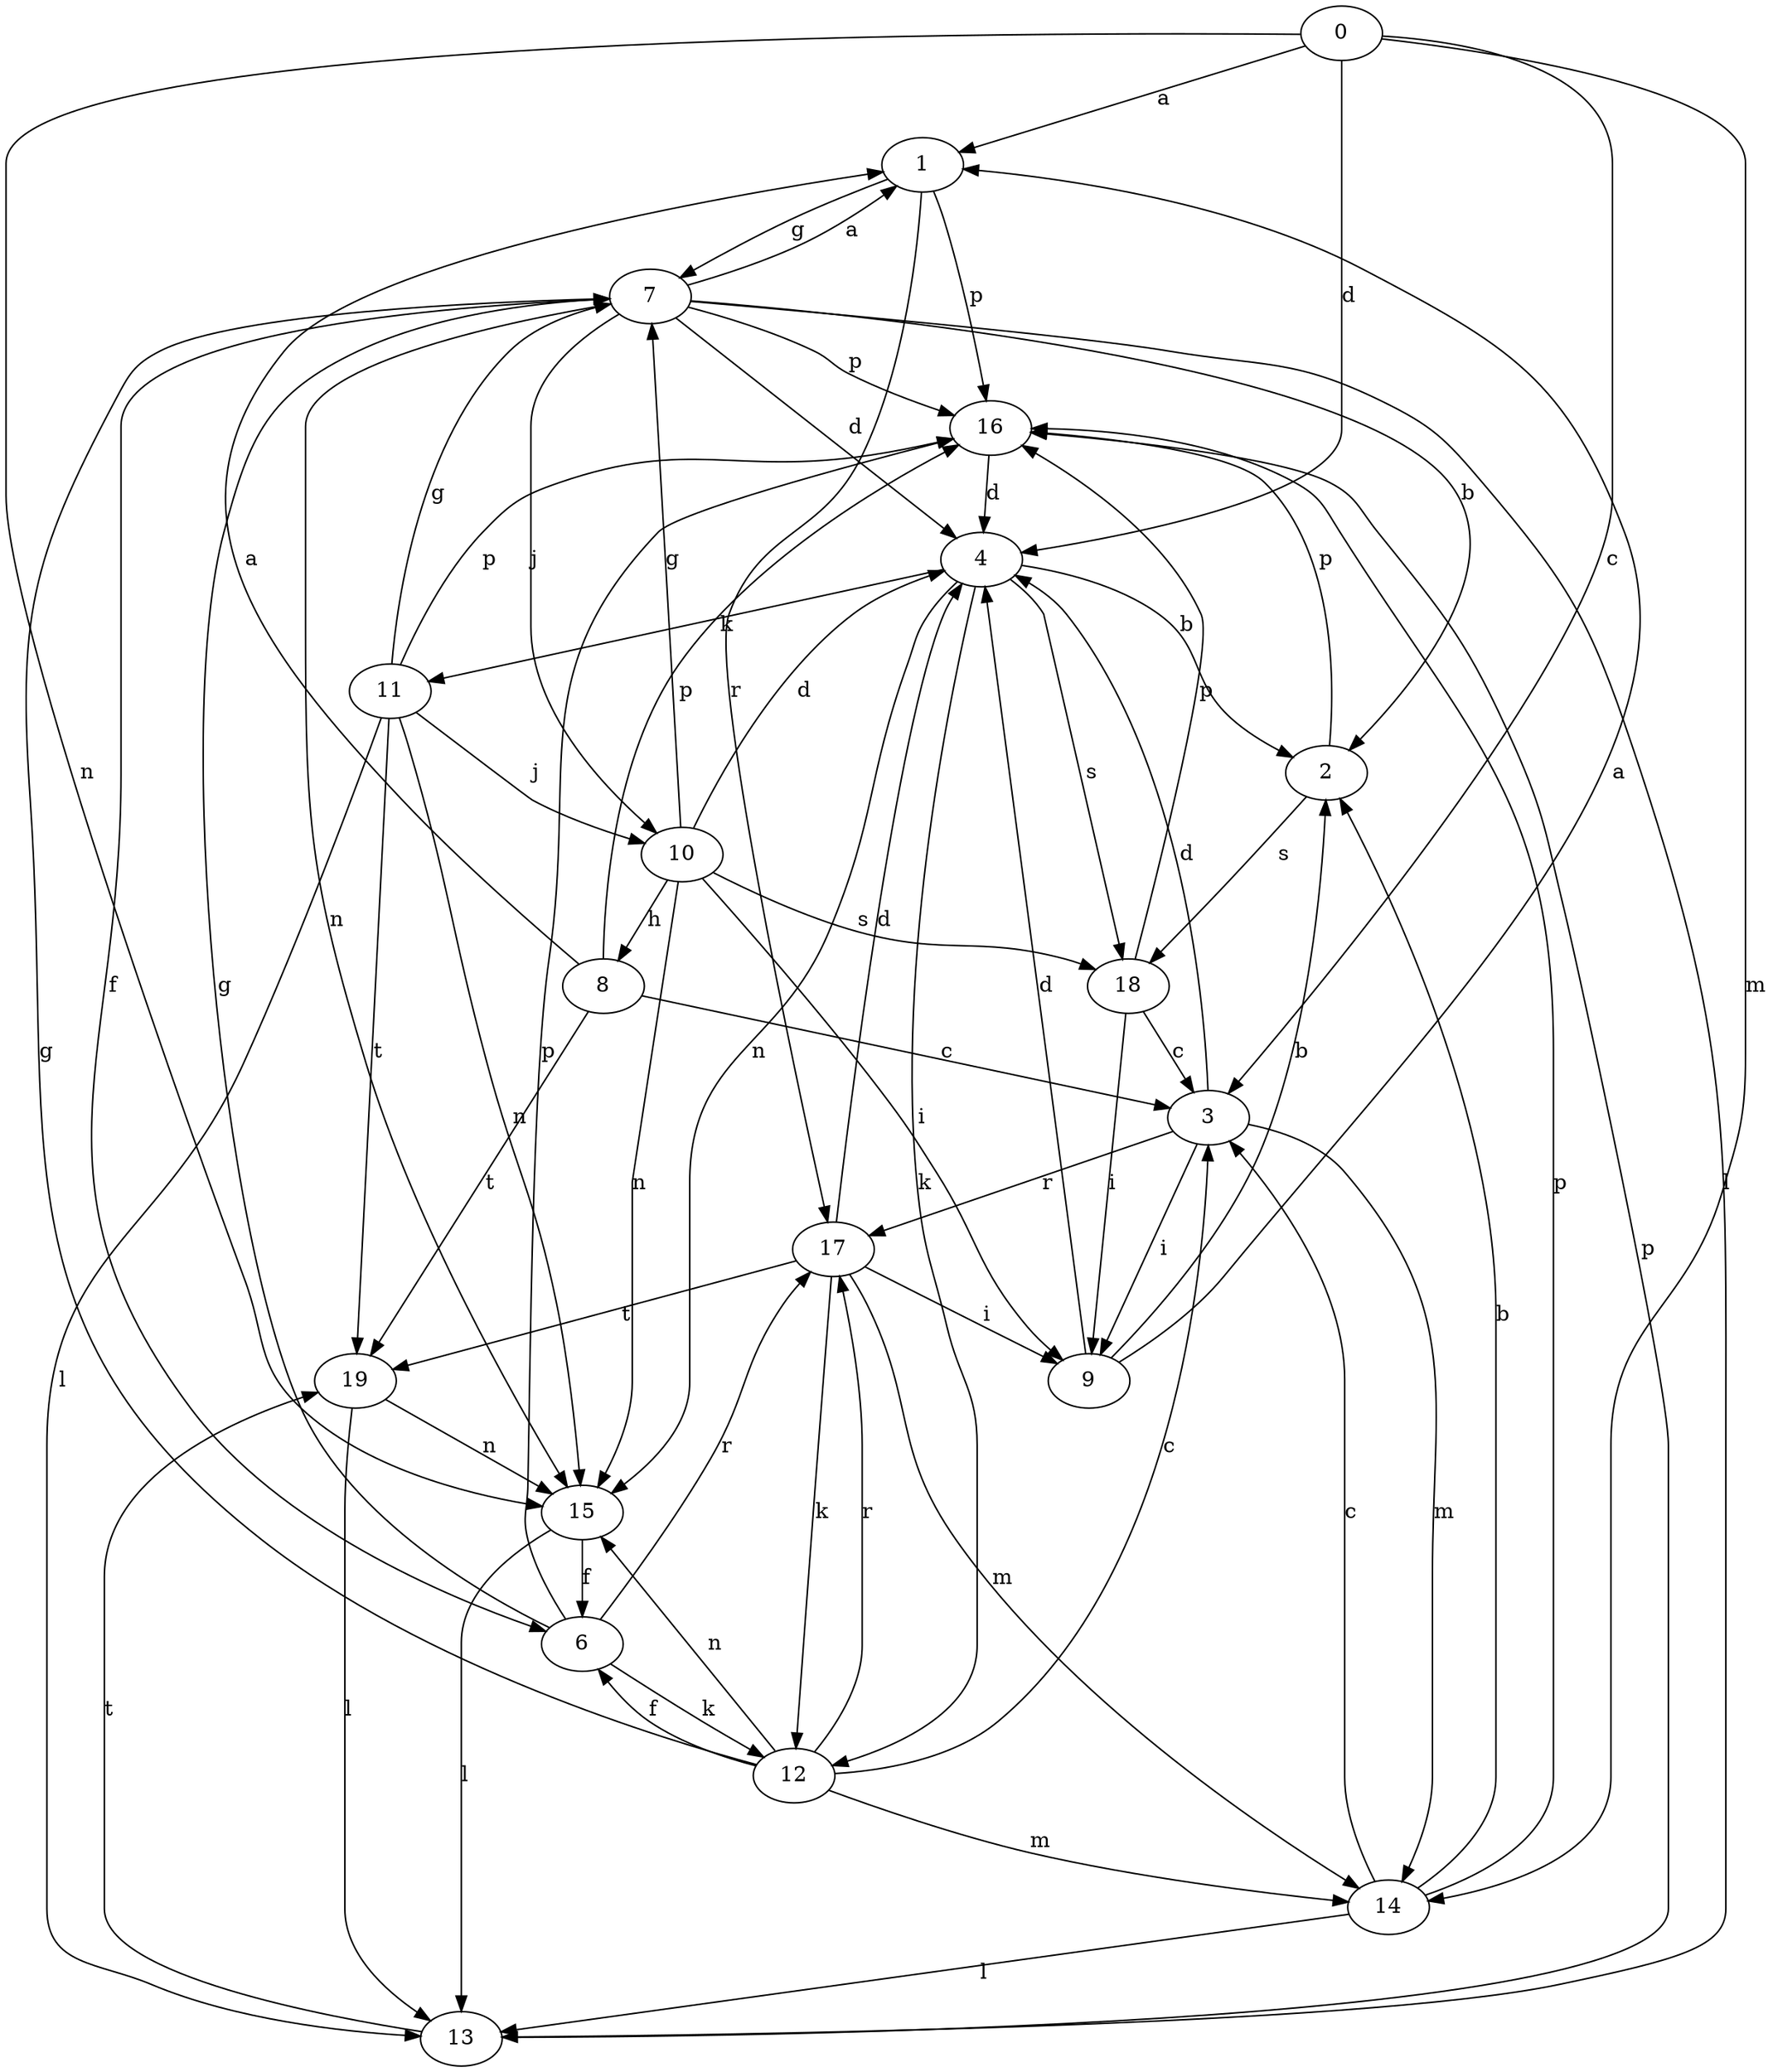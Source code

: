 strict digraph  {
0;
1;
2;
3;
4;
6;
7;
8;
9;
10;
11;
12;
13;
14;
15;
16;
17;
18;
19;
0 -> 1  [label=a];
0 -> 3  [label=c];
0 -> 4  [label=d];
0 -> 14  [label=m];
0 -> 15  [label=n];
1 -> 7  [label=g];
1 -> 16  [label=p];
1 -> 17  [label=r];
2 -> 16  [label=p];
2 -> 18  [label=s];
3 -> 4  [label=d];
3 -> 9  [label=i];
3 -> 14  [label=m];
3 -> 17  [label=r];
4 -> 2  [label=b];
4 -> 11  [label=k];
4 -> 12  [label=k];
4 -> 15  [label=n];
4 -> 18  [label=s];
6 -> 7  [label=g];
6 -> 12  [label=k];
6 -> 16  [label=p];
6 -> 17  [label=r];
7 -> 1  [label=a];
7 -> 2  [label=b];
7 -> 4  [label=d];
7 -> 6  [label=f];
7 -> 10  [label=j];
7 -> 13  [label=l];
7 -> 15  [label=n];
7 -> 16  [label=p];
8 -> 1  [label=a];
8 -> 3  [label=c];
8 -> 16  [label=p];
8 -> 19  [label=t];
9 -> 1  [label=a];
9 -> 2  [label=b];
9 -> 4  [label=d];
10 -> 4  [label=d];
10 -> 7  [label=g];
10 -> 8  [label=h];
10 -> 9  [label=i];
10 -> 15  [label=n];
10 -> 18  [label=s];
11 -> 7  [label=g];
11 -> 10  [label=j];
11 -> 13  [label=l];
11 -> 15  [label=n];
11 -> 16  [label=p];
11 -> 19  [label=t];
12 -> 3  [label=c];
12 -> 6  [label=f];
12 -> 7  [label=g];
12 -> 14  [label=m];
12 -> 15  [label=n];
12 -> 17  [label=r];
13 -> 16  [label=p];
13 -> 19  [label=t];
14 -> 2  [label=b];
14 -> 3  [label=c];
14 -> 13  [label=l];
14 -> 16  [label=p];
15 -> 6  [label=f];
15 -> 13  [label=l];
16 -> 4  [label=d];
17 -> 4  [label=d];
17 -> 9  [label=i];
17 -> 12  [label=k];
17 -> 14  [label=m];
17 -> 19  [label=t];
18 -> 3  [label=c];
18 -> 9  [label=i];
18 -> 16  [label=p];
19 -> 13  [label=l];
19 -> 15  [label=n];
}
